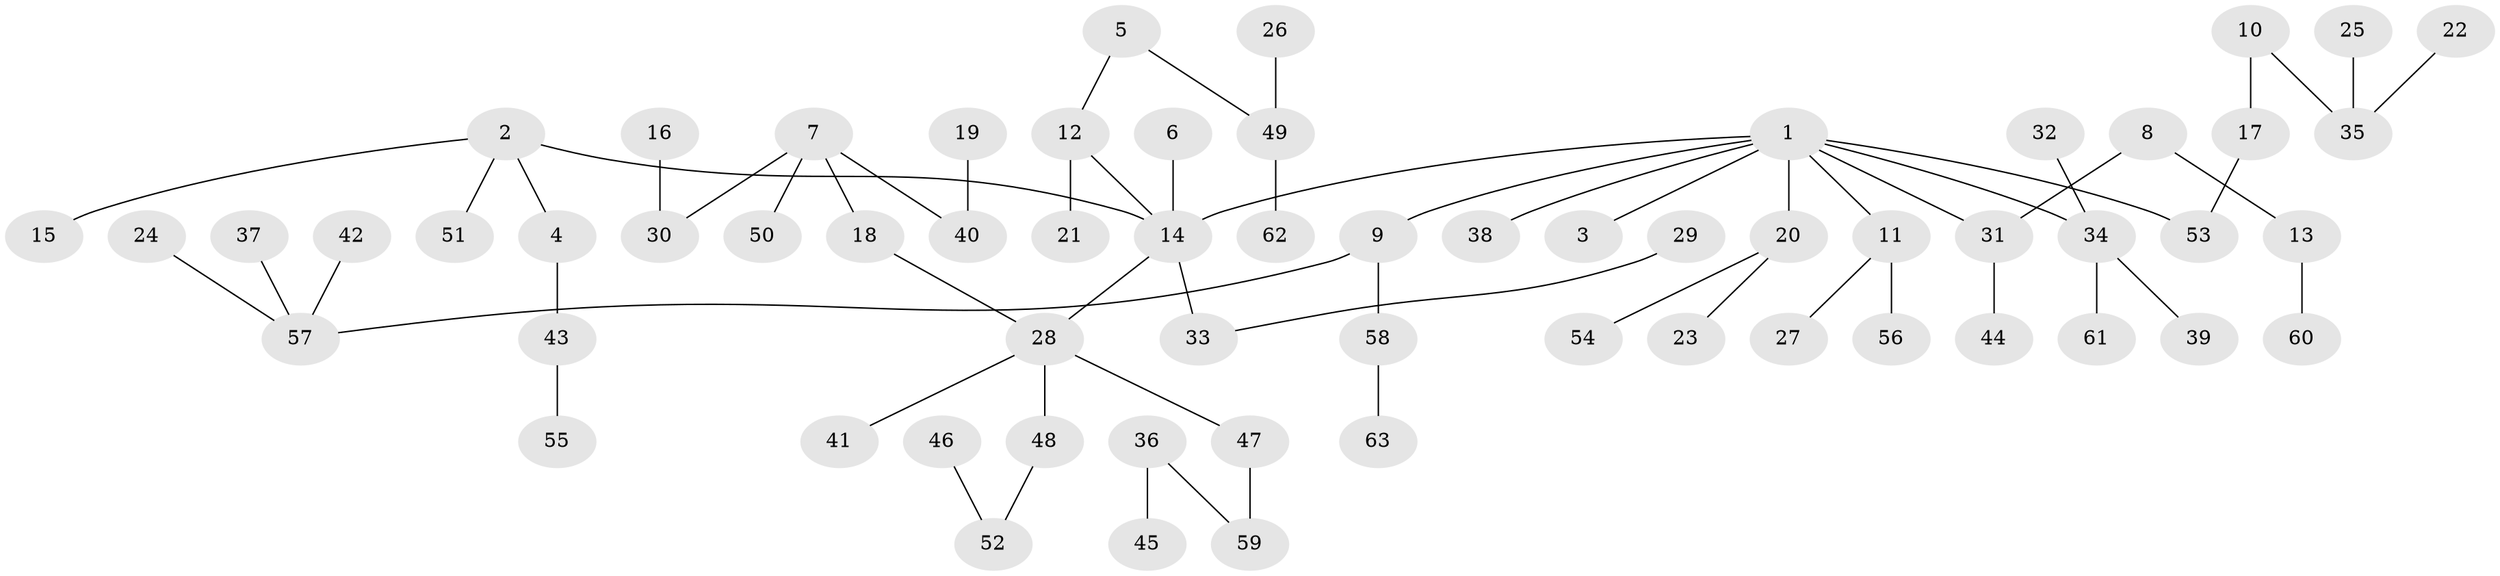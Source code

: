 // original degree distribution, {7: 0.023809523809523808, 3: 0.11904761904761904, 5: 0.031746031746031744, 2: 0.2619047619047619, 4: 0.07142857142857142, 1: 0.49206349206349204}
// Generated by graph-tools (version 1.1) at 2025/02/03/09/25 03:02:30]
// undirected, 63 vertices, 62 edges
graph export_dot {
graph [start="1"]
  node [color=gray90,style=filled];
  1;
  2;
  3;
  4;
  5;
  6;
  7;
  8;
  9;
  10;
  11;
  12;
  13;
  14;
  15;
  16;
  17;
  18;
  19;
  20;
  21;
  22;
  23;
  24;
  25;
  26;
  27;
  28;
  29;
  30;
  31;
  32;
  33;
  34;
  35;
  36;
  37;
  38;
  39;
  40;
  41;
  42;
  43;
  44;
  45;
  46;
  47;
  48;
  49;
  50;
  51;
  52;
  53;
  54;
  55;
  56;
  57;
  58;
  59;
  60;
  61;
  62;
  63;
  1 -- 3 [weight=1.0];
  1 -- 9 [weight=1.0];
  1 -- 11 [weight=1.0];
  1 -- 14 [weight=1.0];
  1 -- 20 [weight=1.0];
  1 -- 31 [weight=1.0];
  1 -- 34 [weight=1.0];
  1 -- 38 [weight=1.0];
  1 -- 53 [weight=1.0];
  2 -- 4 [weight=1.0];
  2 -- 14 [weight=1.0];
  2 -- 15 [weight=1.0];
  2 -- 51 [weight=1.0];
  4 -- 43 [weight=1.0];
  5 -- 12 [weight=1.0];
  5 -- 49 [weight=1.0];
  6 -- 14 [weight=1.0];
  7 -- 18 [weight=1.0];
  7 -- 30 [weight=1.0];
  7 -- 40 [weight=1.0];
  7 -- 50 [weight=1.0];
  8 -- 13 [weight=1.0];
  8 -- 31 [weight=1.0];
  9 -- 57 [weight=1.0];
  9 -- 58 [weight=1.0];
  10 -- 17 [weight=1.0];
  10 -- 35 [weight=1.0];
  11 -- 27 [weight=1.0];
  11 -- 56 [weight=1.0];
  12 -- 14 [weight=1.0];
  12 -- 21 [weight=1.0];
  13 -- 60 [weight=1.0];
  14 -- 28 [weight=1.0];
  14 -- 33 [weight=1.0];
  16 -- 30 [weight=1.0];
  17 -- 53 [weight=1.0];
  18 -- 28 [weight=1.0];
  19 -- 40 [weight=1.0];
  20 -- 23 [weight=1.0];
  20 -- 54 [weight=1.0];
  22 -- 35 [weight=1.0];
  24 -- 57 [weight=1.0];
  25 -- 35 [weight=1.0];
  26 -- 49 [weight=1.0];
  28 -- 41 [weight=1.0];
  28 -- 47 [weight=1.0];
  28 -- 48 [weight=1.0];
  29 -- 33 [weight=1.0];
  31 -- 44 [weight=1.0];
  32 -- 34 [weight=1.0];
  34 -- 39 [weight=1.0];
  34 -- 61 [weight=1.0];
  36 -- 45 [weight=1.0];
  36 -- 59 [weight=1.0];
  37 -- 57 [weight=1.0];
  42 -- 57 [weight=1.0];
  43 -- 55 [weight=1.0];
  46 -- 52 [weight=1.0];
  47 -- 59 [weight=1.0];
  48 -- 52 [weight=1.0];
  49 -- 62 [weight=1.0];
  58 -- 63 [weight=1.0];
}

